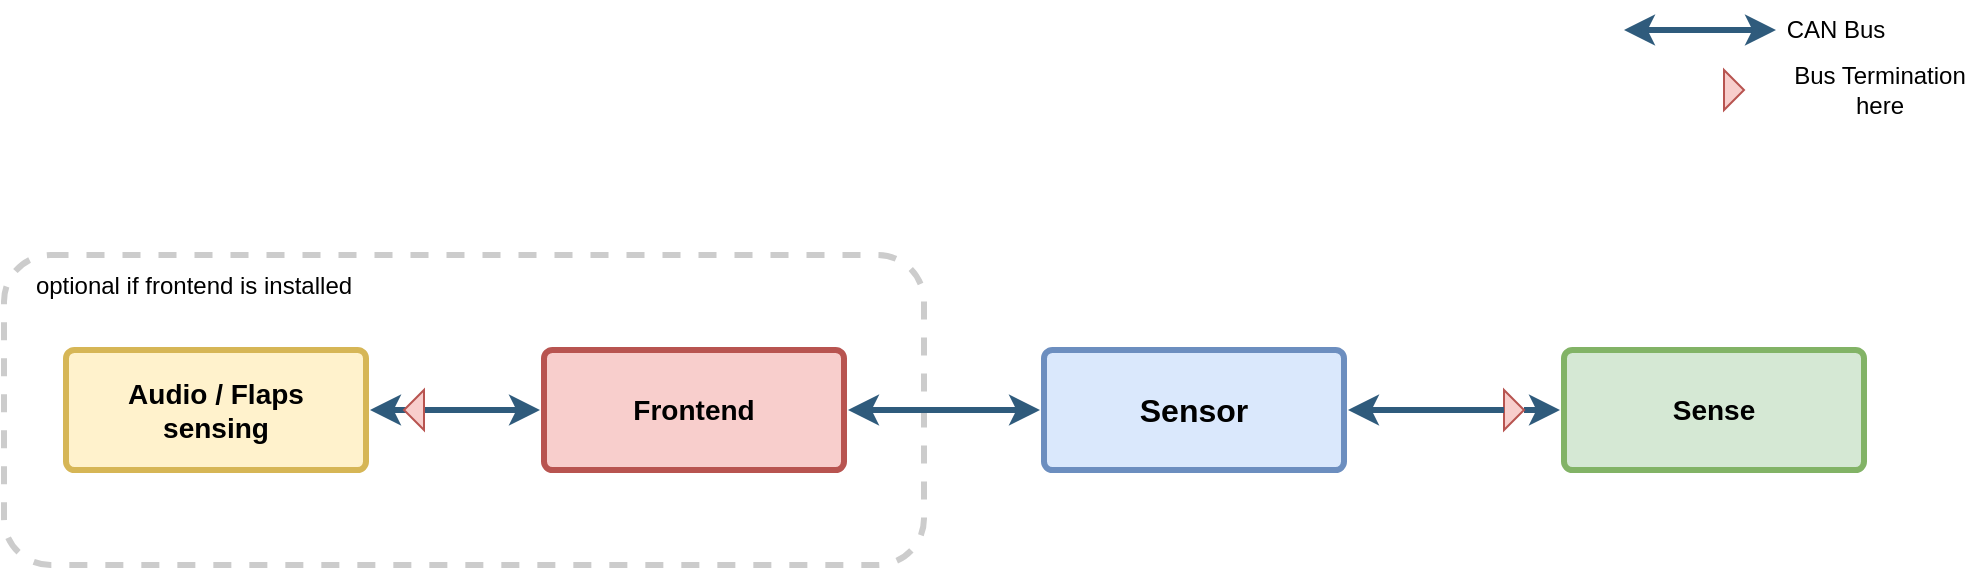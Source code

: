 <mxfile version="16.2.7" type="device"><diagram id="6a731a19-8d31-9384-78a2-239565b7b9f0" name="Page-1"><mxGraphModel dx="1861" dy="927" grid="1" gridSize="10" guides="1" tooltips="1" connect="1" arrows="1" fold="1" page="1" pageScale="1" pageWidth="1169" pageHeight="827" background="none" math="0" shadow="0"><root><mxCell id="0"/><mxCell id="1" parent="0"/><mxCell id="JQknuwCXMtXNLPsYlU7V-1791" value="" style="rounded=1;whiteSpace=wrap;html=1;fontSize=14;fillColor=none;dashed=1;strokeWidth=3;strokeColor=#CCCCCC;" vertex="1" parent="1"><mxGeometry x="110" y="172.5" width="460" height="155" as="geometry"/></mxCell><mxCell id="1745" value="" style="edgeStyle=none;rounded=0;jumpStyle=none;html=1;shadow=0;labelBackgroundColor=none;startArrow=classic;startFill=1;endArrow=classic;endFill=1;jettySize=auto;orthogonalLoop=1;strokeColor=#2F5B7C;strokeWidth=3;fontFamily=Helvetica;fontSize=16;fontColor=#23445D;spacing=5;entryX=1;entryY=0.5;entryDx=0;entryDy=0;" parent="1" source="1749" target="1753" edge="1"><mxGeometry relative="1" as="geometry"/></mxCell><mxCell id="1746" value="" style="edgeStyle=none;rounded=0;jumpStyle=none;html=1;shadow=0;labelBackgroundColor=none;startArrow=none;startFill=1;endArrow=classic;endFill=1;jettySize=auto;orthogonalLoop=1;strokeColor=#2F5B7C;strokeWidth=3;fontFamily=Helvetica;fontSize=16;fontColor=#23445D;spacing=5;" parent="1" source="JQknuwCXMtXNLPsYlU7V-1784" target="1771" edge="1"><mxGeometry relative="1" as="geometry"/></mxCell><mxCell id="1749" value="Sensor" style="rounded=1;whiteSpace=wrap;html=1;shadow=0;labelBackgroundColor=none;strokeColor=#6c8ebf;strokeWidth=3;fillColor=#dae8fc;fontFamily=Helvetica;fontSize=16;align=center;fontStyle=1;spacing=5;arcSize=7;perimeterSpacing=2;" parent="1" vertex="1"><mxGeometry x="630" y="220" width="150" height="60" as="geometry"/></mxCell><mxCell id="1753" value="Frontend" style="rounded=1;whiteSpace=wrap;html=1;shadow=0;labelBackgroundColor=none;strokeColor=#b85450;strokeWidth=3;fillColor=#f8cecc;fontFamily=Helvetica;fontSize=14;align=center;spacing=5;fontStyle=1;arcSize=7;perimeterSpacing=2;" parent="1" vertex="1"><mxGeometry x="380" y="220" width="150" height="60" as="geometry"/></mxCell><mxCell id="1764" value="Audio / Flaps sensing" style="rounded=1;whiteSpace=wrap;html=1;shadow=0;labelBackgroundColor=none;strokeColor=#d6b656;strokeWidth=3;fillColor=#fff2cc;fontFamily=Helvetica;fontSize=14;align=center;spacing=5;fontStyle=1;arcSize=7;perimeterSpacing=2;" parent="1" vertex="1"><mxGeometry x="141" y="220" width="150" height="60" as="geometry"/></mxCell><mxCell id="1771" value="Sense" style="rounded=1;whiteSpace=wrap;html=1;shadow=0;labelBackgroundColor=none;strokeColor=#82b366;strokeWidth=3;fillColor=#d5e8d4;fontFamily=Helvetica;fontSize=14;align=center;spacing=5;fontStyle=1;arcSize=7;perimeterSpacing=2;" parent="1" vertex="1"><mxGeometry x="890" y="220.0" width="150" height="60" as="geometry"/></mxCell><mxCell id="JQknuwCXMtXNLPsYlU7V-1779" value="" style="edgeStyle=none;rounded=0;jumpStyle=none;html=1;shadow=0;labelBackgroundColor=none;startArrow=none;startFill=1;endArrow=classic;endFill=1;jettySize=auto;orthogonalLoop=1;strokeColor=#2F5B7C;strokeWidth=3;fontFamily=Helvetica;fontSize=16;fontColor=#23445D;spacing=5;entryX=1;entryY=0.5;entryDx=0;entryDy=0;exitX=0;exitY=0.5;exitDx=0;exitDy=0;" edge="1" parent="1" source="JQknuwCXMtXNLPsYlU7V-1788" target="1764"><mxGeometry relative="1" as="geometry"><mxPoint x="771.454" y="353" as="sourcePoint"/><mxPoint x="662" y="260" as="targetPoint"/></mxGeometry></mxCell><mxCell id="JQknuwCXMtXNLPsYlU7V-1780" value="" style="edgeStyle=none;rounded=0;jumpStyle=none;html=1;shadow=0;labelBackgroundColor=none;startArrow=classic;startFill=1;endArrow=classic;endFill=1;jettySize=auto;orthogonalLoop=1;strokeColor=#2F5B7C;strokeWidth=3;fontFamily=Helvetica;fontSize=16;fontColor=#23445D;spacing=5;" edge="1" parent="1" target="JQknuwCXMtXNLPsYlU7V-1781"><mxGeometry relative="1" as="geometry"><mxPoint x="920" y="60" as="sourcePoint"/><mxPoint x="1026" y="60" as="targetPoint"/></mxGeometry></mxCell><mxCell id="JQknuwCXMtXNLPsYlU7V-1781" value="CAN Bus" style="text;html=1;strokeColor=none;fillColor=none;align=center;verticalAlign=middle;whiteSpace=wrap;rounded=0;" vertex="1" parent="1"><mxGeometry x="996" y="45" width="60" height="30" as="geometry"/></mxCell><mxCell id="JQknuwCXMtXNLPsYlU7V-1782" value="" style="triangle;whiteSpace=wrap;html=1;fillColor=#f8cecc;strokeColor=#b85450;" vertex="1" parent="1"><mxGeometry x="970" y="80" width="10" height="20" as="geometry"/></mxCell><mxCell id="JQknuwCXMtXNLPsYlU7V-1785" value="Bus Termination here" style="text;html=1;strokeColor=none;fillColor=none;align=center;verticalAlign=middle;whiteSpace=wrap;rounded=0;" vertex="1" parent="1"><mxGeometry x="996" y="75" width="104" height="30" as="geometry"/></mxCell><mxCell id="JQknuwCXMtXNLPsYlU7V-1784" value="" style="triangle;whiteSpace=wrap;html=1;fillColor=#f8cecc;strokeColor=#b85450;" vertex="1" parent="1"><mxGeometry x="860" y="240" width="10" height="20" as="geometry"/></mxCell><mxCell id="JQknuwCXMtXNLPsYlU7V-1787" value="" style="edgeStyle=none;rounded=0;jumpStyle=none;html=1;shadow=0;labelBackgroundColor=none;startArrow=classic;startFill=1;endArrow=none;endFill=1;jettySize=auto;orthogonalLoop=1;strokeColor=#2F5B7C;strokeWidth=3;fontFamily=Helvetica;fontSize=16;fontColor=#23445D;spacing=5;" edge="1" parent="1" source="1749" target="JQknuwCXMtXNLPsYlU7V-1784"><mxGeometry relative="1" as="geometry"><mxPoint x="782" y="250" as="sourcePoint"/><mxPoint x="888" y="250" as="targetPoint"/></mxGeometry></mxCell><mxCell id="JQknuwCXMtXNLPsYlU7V-1789" value="" style="edgeStyle=none;rounded=0;jumpStyle=none;html=1;shadow=0;labelBackgroundColor=none;startArrow=classic;startFill=1;endArrow=none;endFill=1;jettySize=auto;orthogonalLoop=1;strokeColor=#2F5B7C;strokeWidth=3;fontFamily=Helvetica;fontSize=16;fontColor=#23445D;spacing=5;entryX=1;entryY=0.5;entryDx=0;entryDy=0;exitX=0;exitY=0.5;exitDx=0;exitDy=0;" edge="1" parent="1" source="1753" target="JQknuwCXMtXNLPsYlU7V-1788"><mxGeometry relative="1" as="geometry"><mxPoint x="378" y="250" as="sourcePoint"/><mxPoint x="293" y="250" as="targetPoint"/></mxGeometry></mxCell><mxCell id="JQknuwCXMtXNLPsYlU7V-1788" value="" style="triangle;whiteSpace=wrap;html=1;fillColor=#f8cecc;strokeColor=#b85450;rotation=-180;" vertex="1" parent="1"><mxGeometry x="310" y="240" width="10" height="20" as="geometry"/></mxCell><mxCell id="JQknuwCXMtXNLPsYlU7V-1792" value="optional if frontend is installed" style="text;html=1;strokeColor=none;fillColor=none;align=center;verticalAlign=middle;whiteSpace=wrap;rounded=0;" vertex="1" parent="1"><mxGeometry x="110" y="172.5" width="190" height="30" as="geometry"/></mxCell></root></mxGraphModel></diagram></mxfile>
